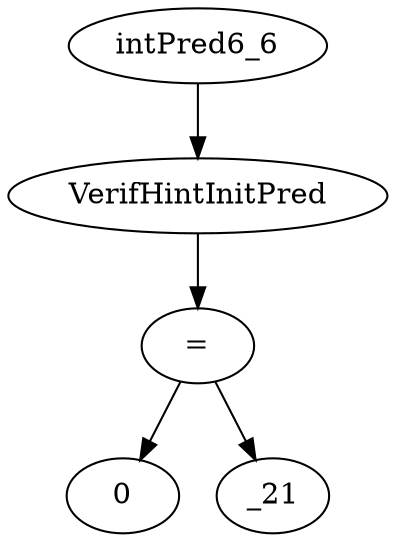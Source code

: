 digraph dag {
0 [label="intPred6_6"];
1 [label="VerifHintInitPred"];
2 [label="="];
3 [label="0"];
4 [label="_21"];
"0" -> "1"[label=""]
"1" -> "2"[label=""]
"2" -> "4"[label=""]
"2" -> "3"[label=""]
}
